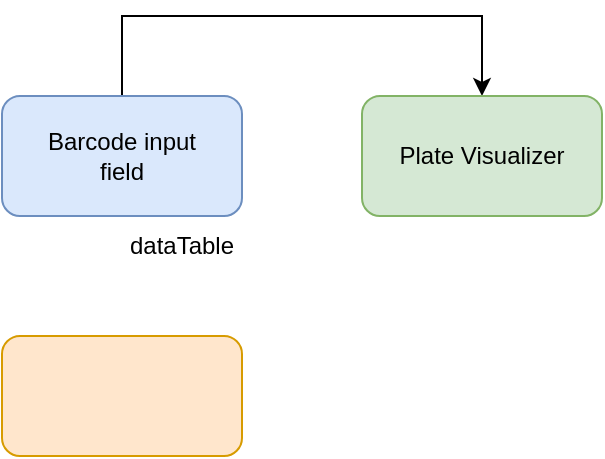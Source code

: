 <mxfile version="20.0.2" type="github">
  <diagram id="JDs1bJ9GhXOm8RnmVCW5" name="Page-1">
    <mxGraphModel dx="975" dy="601" grid="1" gridSize="10" guides="1" tooltips="1" connect="1" arrows="1" fold="1" page="1" pageScale="1" pageWidth="850" pageHeight="1100" math="0" shadow="0">
      <root>
        <mxCell id="0" />
        <mxCell id="1" parent="0" />
        <mxCell id="GcFN4PA_d2RixsND-hBG-5" style="edgeStyle=orthogonalEdgeStyle;rounded=0;orthogonalLoop=1;jettySize=auto;html=1;exitX=0.5;exitY=0;exitDx=0;exitDy=0;entryX=0.5;entryY=0;entryDx=0;entryDy=0;" edge="1" parent="1" source="GcFN4PA_d2RixsND-hBG-1" target="GcFN4PA_d2RixsND-hBG-2">
          <mxGeometry relative="1" as="geometry">
            <Array as="points">
              <mxPoint x="160" y="120" />
              <mxPoint x="340" y="120" />
            </Array>
          </mxGeometry>
        </mxCell>
        <mxCell id="GcFN4PA_d2RixsND-hBG-1" value="&lt;div&gt;Barcode input&lt;/div&gt;&lt;div&gt;field&lt;/div&gt;" style="rounded=1;whiteSpace=wrap;html=1;fillColor=#dae8fc;strokeColor=#6c8ebf;" vertex="1" parent="1">
          <mxGeometry x="100" y="160" width="120" height="60" as="geometry" />
        </mxCell>
        <mxCell id="GcFN4PA_d2RixsND-hBG-2" value="&lt;div&gt;Plate Visualizer&lt;br&gt;&lt;/div&gt;" style="rounded=1;whiteSpace=wrap;html=1;fillColor=#d5e8d4;strokeColor=#82b366;" vertex="1" parent="1">
          <mxGeometry x="280" y="160" width="120" height="60" as="geometry" />
        </mxCell>
        <mxCell id="GcFN4PA_d2RixsND-hBG-3" value="dataTable" style="text;html=1;strokeColor=none;fillColor=none;align=center;verticalAlign=middle;whiteSpace=wrap;rounded=0;" vertex="1" parent="1">
          <mxGeometry x="160" y="220" width="60" height="30" as="geometry" />
        </mxCell>
        <mxCell id="GcFN4PA_d2RixsND-hBG-8" value="" style="rounded=1;whiteSpace=wrap;html=1;fillColor=#ffe6cc;strokeColor=#d79b00;" vertex="1" parent="1">
          <mxGeometry x="100" y="280" width="120" height="60" as="geometry" />
        </mxCell>
      </root>
    </mxGraphModel>
  </diagram>
</mxfile>
